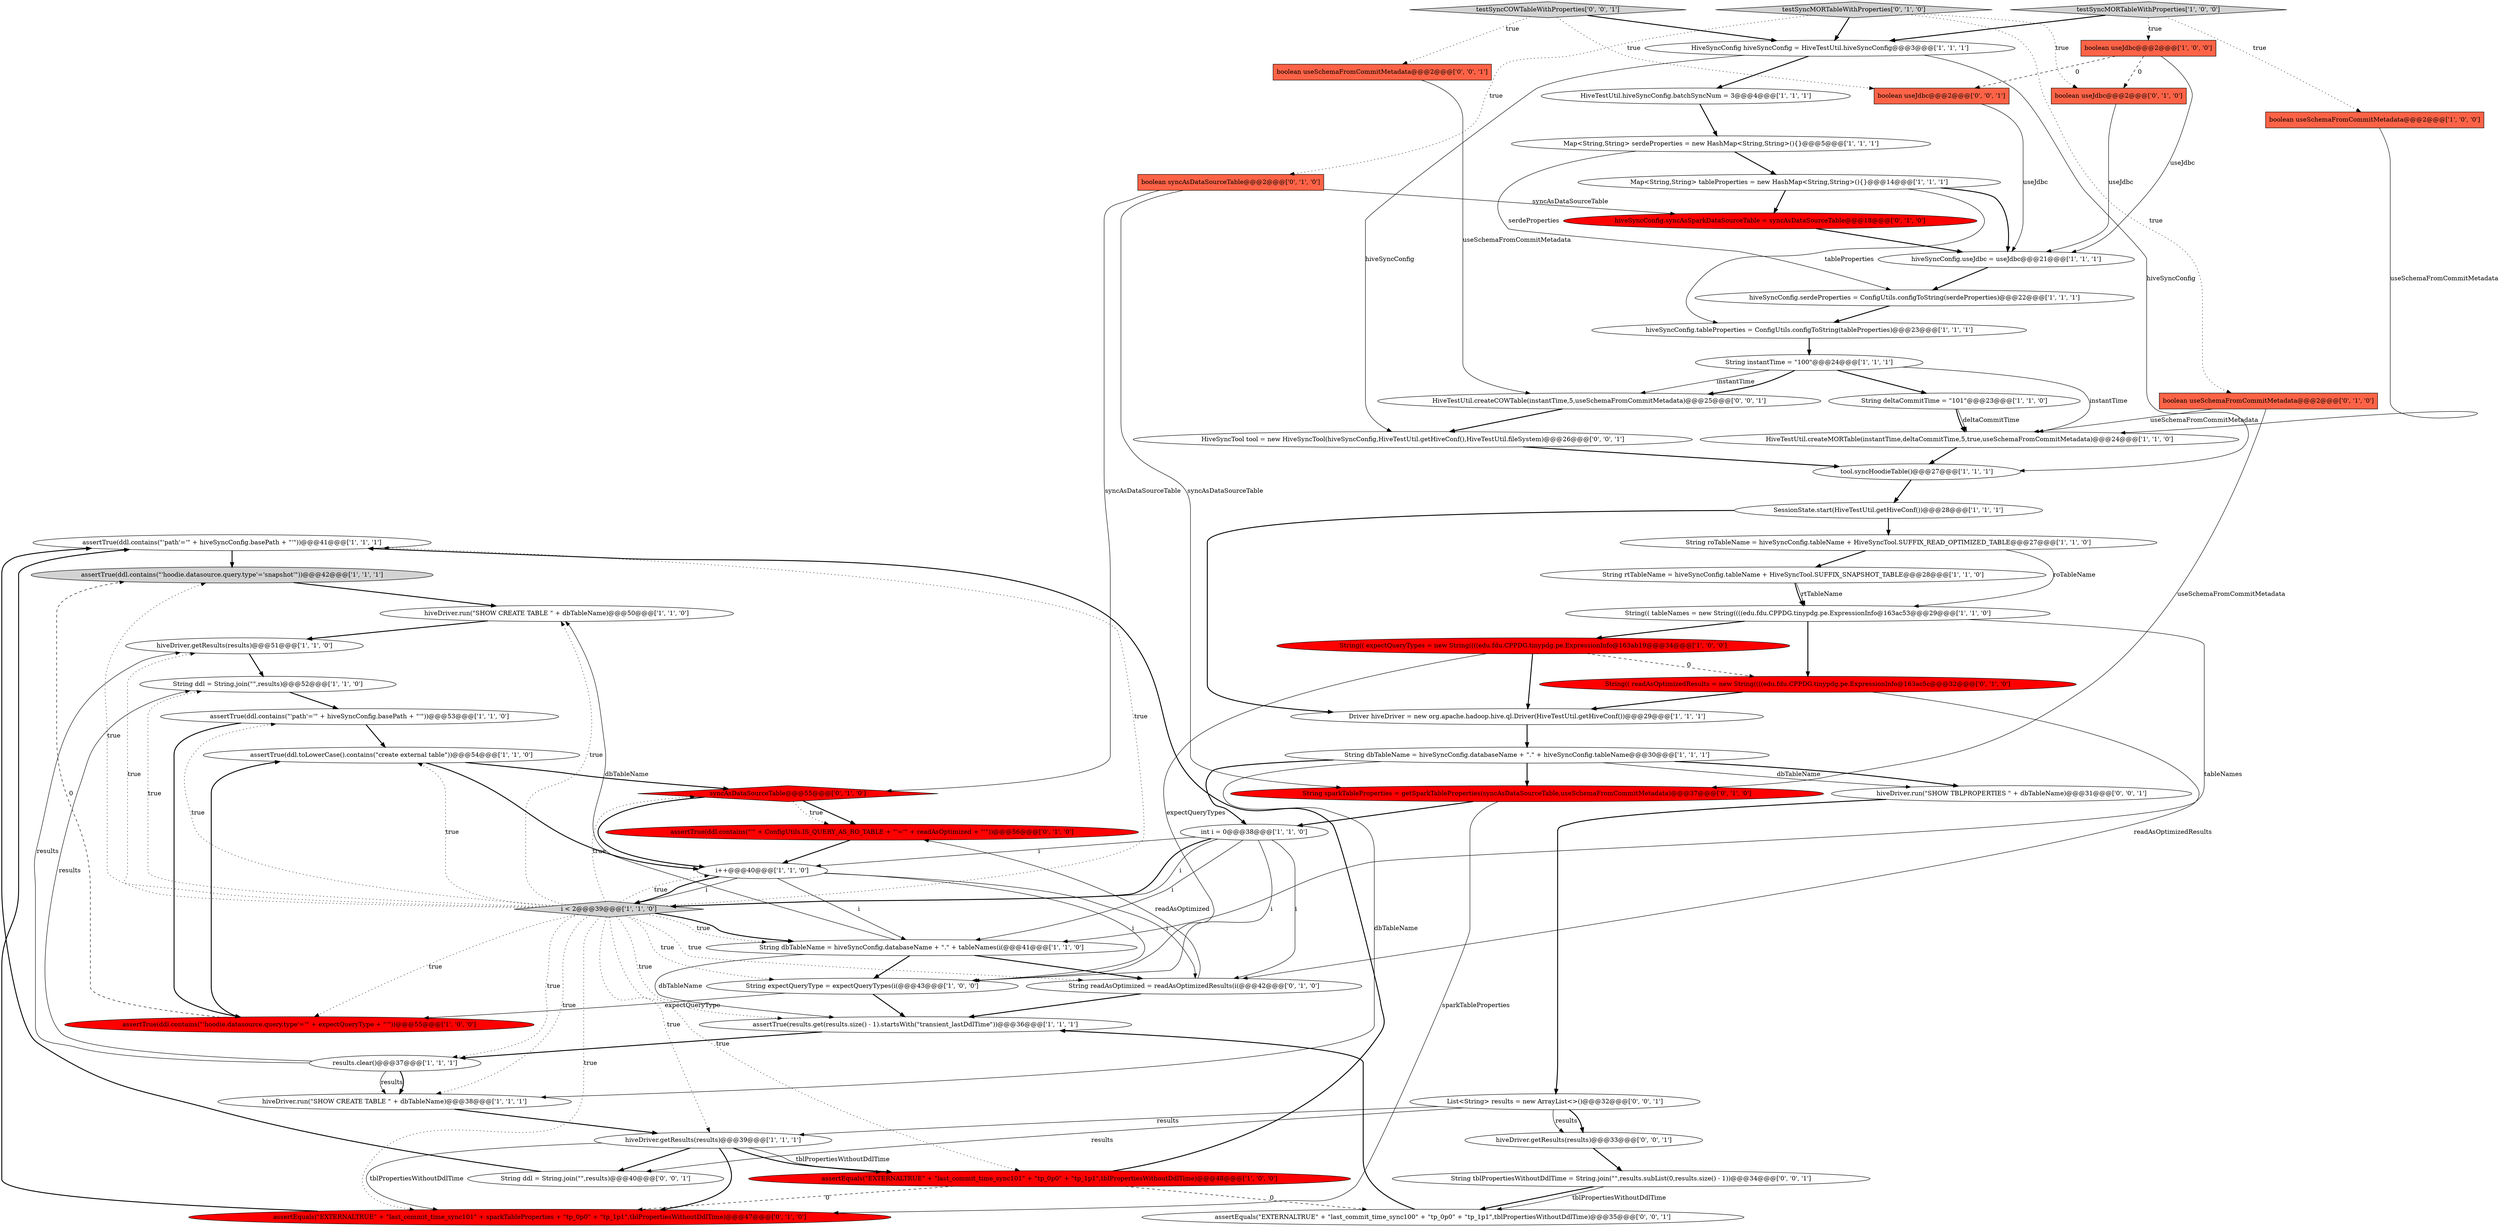 digraph {
10 [style = filled, label = "assertTrue(ddl.contains(\"'path'='\" + hiveSyncConfig.basePath + \"'\"))@@@41@@@['1', '1', '1']", fillcolor = white, shape = ellipse image = "AAA0AAABBB1BBB"];
19 [style = filled, label = "String dbTableName = hiveSyncConfig.databaseName + \".\" + hiveSyncConfig.tableName@@@30@@@['1', '1', '1']", fillcolor = white, shape = ellipse image = "AAA0AAABBB1BBB"];
27 [style = filled, label = "Map<String,String> tableProperties = new HashMap<String,String>(){}@@@14@@@['1', '1', '1']", fillcolor = white, shape = ellipse image = "AAA0AAABBB1BBB"];
14 [style = filled, label = "String(( expectQueryTypes = new String((((edu.fdu.CPPDG.tinypdg.pe.ExpressionInfo@163ab19@@@34@@@['1', '0', '0']", fillcolor = red, shape = ellipse image = "AAA1AAABBB1BBB"];
42 [style = filled, label = "syncAsDataSourceTable@@@55@@@['0', '1', '0']", fillcolor = red, shape = diamond image = "AAA1AAABBB2BBB"];
2 [style = filled, label = "SessionState.start(HiveTestUtil.getHiveConf())@@@28@@@['1', '1', '1']", fillcolor = white, shape = ellipse image = "AAA0AAABBB1BBB"];
39 [style = filled, label = "String readAsOptimized = readAsOptimizedResults(i(@@@42@@@['0', '1', '0']", fillcolor = white, shape = ellipse image = "AAA0AAABBB2BBB"];
53 [style = filled, label = "hiveDriver.getResults(results)@@@33@@@['0', '0', '1']", fillcolor = white, shape = ellipse image = "AAA0AAABBB3BBB"];
34 [style = filled, label = "results.clear()@@@37@@@['1', '1', '1']", fillcolor = white, shape = ellipse image = "AAA0AAABBB1BBB"];
4 [style = filled, label = "i < 2@@@39@@@['1', '1', '0']", fillcolor = lightgray, shape = diamond image = "AAA0AAABBB1BBB"];
51 [style = filled, label = "String ddl = String.join(\"\",results)@@@40@@@['0', '0', '1']", fillcolor = white, shape = ellipse image = "AAA0AAABBB3BBB"];
40 [style = filled, label = "boolean useSchemaFromCommitMetadata@@@2@@@['0', '1', '0']", fillcolor = tomato, shape = box image = "AAA0AAABBB2BBB"];
22 [style = filled, label = "String instantTime = \"100\"@@@24@@@['1', '1', '1']", fillcolor = white, shape = ellipse image = "AAA0AAABBB1BBB"];
54 [style = filled, label = "testSyncCOWTableWithProperties['0', '0', '1']", fillcolor = lightgray, shape = diamond image = "AAA0AAABBB3BBB"];
48 [style = filled, label = "hiveSyncConfig.syncAsSparkDataSourceTable = syncAsDataSourceTable@@@18@@@['0', '1', '0']", fillcolor = red, shape = ellipse image = "AAA1AAABBB2BBB"];
8 [style = filled, label = "hiveDriver.run(\"SHOW CREATE TABLE \" + dbTableName)@@@50@@@['1', '1', '0']", fillcolor = white, shape = ellipse image = "AAA0AAABBB1BBB"];
57 [style = filled, label = "List<String> results = new ArrayList<>()@@@32@@@['0', '0', '1']", fillcolor = white, shape = ellipse image = "AAA0AAABBB3BBB"];
47 [style = filled, label = "String(( readAsOptimizedResults = new String((((edu.fdu.CPPDG.tinypdg.pe.ExpressionInfo@163ac5c@@@32@@@['0', '1', '0']", fillcolor = red, shape = ellipse image = "AAA1AAABBB2BBB"];
3 [style = filled, label = "String(( tableNames = new String((((edu.fdu.CPPDG.tinypdg.pe.ExpressionInfo@163ac53@@@29@@@['1', '1', '0']", fillcolor = white, shape = ellipse image = "AAA0AAABBB1BBB"];
59 [style = filled, label = "assertEquals(\"EXTERNALTRUE\" + \"last_commit_time_sync100\" + \"tp_0p0\" + \"tp_1p1\",tblPropertiesWithoutDdlTime)@@@35@@@['0', '0', '1']", fillcolor = white, shape = ellipse image = "AAA0AAABBB3BBB"];
44 [style = filled, label = "assertTrue(ddl.contains(\"'\" + ConfigUtils.IS_QUERY_AS_RO_TABLE + \"'='\" + readAsOptimized + \"'\"))@@@56@@@['0', '1', '0']", fillcolor = red, shape = ellipse image = "AAA1AAABBB2BBB"];
15 [style = filled, label = "hiveDriver.getResults(results)@@@39@@@['1', '1', '1']", fillcolor = white, shape = ellipse image = "AAA0AAABBB1BBB"];
41 [style = filled, label = "boolean syncAsDataSourceTable@@@2@@@['0', '1', '0']", fillcolor = tomato, shape = box image = "AAA0AAABBB2BBB"];
56 [style = filled, label = "String tblPropertiesWithoutDdlTime = String.join(\"\",results.subList(0,results.size() - 1))@@@34@@@['0', '0', '1']", fillcolor = white, shape = ellipse image = "AAA0AAABBB3BBB"];
16 [style = filled, label = "String roTableName = hiveSyncConfig.tableName + HiveSyncTool.SUFFIX_READ_OPTIMIZED_TABLE@@@27@@@['1', '1', '0']", fillcolor = white, shape = ellipse image = "AAA0AAABBB1BBB"];
30 [style = filled, label = "assertTrue(ddl.toLowerCase().contains(\"create external table\"))@@@54@@@['1', '1', '0']", fillcolor = white, shape = ellipse image = "AAA0AAABBB1BBB"];
1 [style = filled, label = "hiveSyncConfig.serdeProperties = ConfigUtils.configToString(serdeProperties)@@@22@@@['1', '1', '1']", fillcolor = white, shape = ellipse image = "AAA0AAABBB1BBB"];
38 [style = filled, label = "assertTrue(results.get(results.size() - 1).startsWith(\"transient_lastDdlTime\"))@@@36@@@['1', '1', '1']", fillcolor = white, shape = ellipse image = "AAA0AAABBB1BBB"];
45 [style = filled, label = "testSyncMORTableWithProperties['0', '1', '0']", fillcolor = lightgray, shape = diamond image = "AAA0AAABBB2BBB"];
50 [style = filled, label = "hiveDriver.run(\"SHOW TBLPROPERTIES \" + dbTableName)@@@31@@@['0', '0', '1']", fillcolor = white, shape = ellipse image = "AAA0AAABBB3BBB"];
26 [style = filled, label = "assertTrue(ddl.contains(\"'hoodie.datasource.query.type'='snapshot'\"))@@@42@@@['1', '1', '1']", fillcolor = lightgray, shape = ellipse image = "AAA0AAABBB1BBB"];
49 [style = filled, label = "String sparkTableProperties = getSparkTableProperties(syncAsDataSourceTable,useSchemaFromCommitMetadata)@@@37@@@['0', '1', '0']", fillcolor = red, shape = ellipse image = "AAA1AAABBB2BBB"];
52 [style = filled, label = "boolean useSchemaFromCommitMetadata@@@2@@@['0', '0', '1']", fillcolor = tomato, shape = box image = "AAA0AAABBB3BBB"];
55 [style = filled, label = "HiveSyncTool tool = new HiveSyncTool(hiveSyncConfig,HiveTestUtil.getHiveConf(),HiveTestUtil.fileSystem)@@@26@@@['0', '0', '1']", fillcolor = white, shape = ellipse image = "AAA0AAABBB3BBB"];
60 [style = filled, label = "boolean useJdbc@@@2@@@['0', '0', '1']", fillcolor = tomato, shape = box image = "AAA0AAABBB3BBB"];
28 [style = filled, label = "i++@@@40@@@['1', '1', '0']", fillcolor = white, shape = ellipse image = "AAA0AAABBB1BBB"];
58 [style = filled, label = "HiveTestUtil.createCOWTable(instantTime,5,useSchemaFromCommitMetadata)@@@25@@@['0', '0', '1']", fillcolor = white, shape = ellipse image = "AAA0AAABBB3BBB"];
46 [style = filled, label = "boolean useJdbc@@@2@@@['0', '1', '0']", fillcolor = tomato, shape = box image = "AAA1AAABBB2BBB"];
31 [style = filled, label = "HiveSyncConfig hiveSyncConfig = HiveTestUtil.hiveSyncConfig@@@3@@@['1', '1', '1']", fillcolor = white, shape = ellipse image = "AAA0AAABBB1BBB"];
17 [style = filled, label = "int i = 0@@@38@@@['1', '1', '0']", fillcolor = white, shape = ellipse image = "AAA0AAABBB1BBB"];
6 [style = filled, label = "String deltaCommitTime = \"101\"@@@23@@@['1', '1', '0']", fillcolor = white, shape = ellipse image = "AAA0AAABBB1BBB"];
7 [style = filled, label = "hiveDriver.run(\"SHOW CREATE TABLE \" + dbTableName)@@@38@@@['1', '1', '1']", fillcolor = white, shape = ellipse image = "AAA0AAABBB1BBB"];
9 [style = filled, label = "hiveSyncConfig.useJdbc = useJdbc@@@21@@@['1', '1', '1']", fillcolor = white, shape = ellipse image = "AAA0AAABBB1BBB"];
18 [style = filled, label = "boolean useJdbc@@@2@@@['1', '0', '0']", fillcolor = tomato, shape = box image = "AAA1AAABBB1BBB"];
21 [style = filled, label = "hiveDriver.getResults(results)@@@51@@@['1', '1', '0']", fillcolor = white, shape = ellipse image = "AAA0AAABBB1BBB"];
43 [style = filled, label = "assertEquals(\"EXTERNALTRUE\" + \"last_commit_time_sync101\" + sparkTableProperties + \"tp_0p0\" + \"tp_1p1\",tblPropertiesWithoutDdlTime)@@@47@@@['0', '1', '0']", fillcolor = red, shape = ellipse image = "AAA1AAABBB2BBB"];
13 [style = filled, label = "HiveTestUtil.createMORTable(instantTime,deltaCommitTime,5,true,useSchemaFromCommitMetadata)@@@24@@@['1', '1', '0']", fillcolor = white, shape = ellipse image = "AAA0AAABBB1BBB"];
33 [style = filled, label = "Driver hiveDriver = new org.apache.hadoop.hive.ql.Driver(HiveTestUtil.getHiveConf())@@@29@@@['1', '1', '1']", fillcolor = white, shape = ellipse image = "AAA0AAABBB1BBB"];
32 [style = filled, label = "assertTrue(ddl.contains(\"'path'='\" + hiveSyncConfig.basePath + \"'\"))@@@53@@@['1', '1', '0']", fillcolor = white, shape = ellipse image = "AAA0AAABBB1BBB"];
35 [style = filled, label = "assertTrue(ddl.contains(\"'hoodie.datasource.query.type'='\" + expectQueryType + \"'\"))@@@55@@@['1', '0', '0']", fillcolor = red, shape = ellipse image = "AAA1AAABBB1BBB"];
20 [style = filled, label = "HiveTestUtil.hiveSyncConfig.batchSyncNum = 3@@@4@@@['1', '1', '1']", fillcolor = white, shape = ellipse image = "AAA0AAABBB1BBB"];
29 [style = filled, label = "hiveSyncConfig.tableProperties = ConfigUtils.configToString(tableProperties)@@@23@@@['1', '1', '1']", fillcolor = white, shape = ellipse image = "AAA0AAABBB1BBB"];
11 [style = filled, label = "Map<String,String> serdeProperties = new HashMap<String,String>(){}@@@5@@@['1', '1', '1']", fillcolor = white, shape = ellipse image = "AAA0AAABBB1BBB"];
37 [style = filled, label = "String expectQueryType = expectQueryTypes(i(@@@43@@@['1', '0', '0']", fillcolor = white, shape = ellipse image = "AAA0AAABBB1BBB"];
24 [style = filled, label = "String ddl = String.join(\"\",results)@@@52@@@['1', '1', '0']", fillcolor = white, shape = ellipse image = "AAA0AAABBB1BBB"];
23 [style = filled, label = "testSyncMORTableWithProperties['1', '0', '0']", fillcolor = lightgray, shape = diamond image = "AAA0AAABBB1BBB"];
12 [style = filled, label = "assertEquals(\"EXTERNALTRUE\" + \"last_commit_time_sync101\" + \"tp_0p0\" + \"tp_1p1\",tblPropertiesWithoutDdlTime)@@@48@@@['1', '0', '0']", fillcolor = red, shape = ellipse image = "AAA1AAABBB1BBB"];
36 [style = filled, label = "String dbTableName = hiveSyncConfig.databaseName + \".\" + tableNames(i(@@@41@@@['1', '1', '0']", fillcolor = white, shape = ellipse image = "AAA0AAABBB1BBB"];
5 [style = filled, label = "boolean useSchemaFromCommitMetadata@@@2@@@['1', '0', '0']", fillcolor = tomato, shape = box image = "AAA0AAABBB1BBB"];
0 [style = filled, label = "String rtTableName = hiveSyncConfig.tableName + HiveSyncTool.SUFFIX_SNAPSHOT_TABLE@@@28@@@['1', '1', '0']", fillcolor = white, shape = ellipse image = "AAA0AAABBB1BBB"];
25 [style = filled, label = "tool.syncHoodieTable()@@@27@@@['1', '1', '1']", fillcolor = white, shape = ellipse image = "AAA0AAABBB1BBB"];
28->4 [style = solid, label="i"];
32->35 [style = bold, label=""];
16->0 [style = bold, label=""];
4->38 [style = dotted, label="true"];
27->29 [style = solid, label="tableProperties"];
57->15 [style = solid, label="results"];
27->9 [style = bold, label=""];
24->32 [style = bold, label=""];
23->5 [style = dotted, label="true"];
4->7 [style = dotted, label="true"];
21->24 [style = bold, label=""];
18->46 [style = dashed, label="0"];
45->31 [style = bold, label=""];
18->9 [style = solid, label="useJdbc"];
47->33 [style = bold, label=""];
51->10 [style = bold, label=""];
22->58 [style = solid, label="instantTime"];
4->30 [style = dotted, label="true"];
54->52 [style = dotted, label="true"];
12->43 [style = dashed, label="0"];
45->40 [style = dotted, label="true"];
12->10 [style = bold, label=""];
30->28 [style = bold, label=""];
42->44 [style = bold, label=""];
23->18 [style = dotted, label="true"];
37->38 [style = bold, label=""];
35->26 [style = dashed, label="0"];
6->13 [style = solid, label="deltaCommitTime"];
39->38 [style = bold, label=""];
22->13 [style = solid, label="instantTime"];
4->42 [style = dotted, label="true"];
28->37 [style = solid, label="i"];
4->36 [style = dotted, label="true"];
4->36 [style = bold, label=""];
4->24 [style = dotted, label="true"];
31->20 [style = bold, label=""];
2->16 [style = bold, label=""];
0->3 [style = bold, label=""];
13->25 [style = bold, label=""];
16->3 [style = solid, label="roTableName"];
30->42 [style = bold, label=""];
14->47 [style = dashed, label="0"];
4->35 [style = dotted, label="true"];
41->42 [style = solid, label="syncAsDataSourceTable"];
10->26 [style = bold, label=""];
41->48 [style = solid, label="syncAsDataSourceTable"];
25->2 [style = bold, label=""];
4->28 [style = dotted, label="true"];
55->25 [style = bold, label=""];
60->9 [style = solid, label="useJdbc"];
54->60 [style = dotted, label="true"];
12->59 [style = dashed, label="0"];
17->39 [style = solid, label="i"];
2->33 [style = bold, label=""];
43->10 [style = bold, label=""];
53->56 [style = bold, label=""];
15->12 [style = bold, label=""];
49->17 [style = bold, label=""];
36->37 [style = bold, label=""];
9->1 [style = bold, label=""];
4->32 [style = dotted, label="true"];
11->1 [style = solid, label="serdeProperties"];
57->53 [style = solid, label="results"];
57->53 [style = bold, label=""];
4->26 [style = dotted, label="true"];
22->6 [style = bold, label=""];
36->38 [style = solid, label="dbTableName"];
57->51 [style = solid, label="results"];
31->55 [style = solid, label="hiveSyncConfig"];
23->31 [style = bold, label=""];
40->49 [style = solid, label="useSchemaFromCommitMetadata"];
42->44 [style = dotted, label="true"];
28->39 [style = solid, label="i"];
4->10 [style = dotted, label="true"];
45->46 [style = dotted, label="true"];
17->37 [style = solid, label="i"];
49->43 [style = solid, label="sparkTableProperties"];
36->8 [style = solid, label="dbTableName"];
17->36 [style = solid, label="i"];
34->24 [style = solid, label="results"];
26->8 [style = bold, label=""];
3->47 [style = bold, label=""];
19->50 [style = bold, label=""];
19->17 [style = bold, label=""];
4->15 [style = dotted, label="true"];
32->30 [style = bold, label=""];
17->28 [style = solid, label="i"];
45->41 [style = dotted, label="true"];
36->39 [style = bold, label=""];
4->21 [style = dotted, label="true"];
18->60 [style = dashed, label="0"];
4->37 [style = dotted, label="true"];
31->25 [style = solid, label="hiveSyncConfig"];
22->58 [style = bold, label=""];
5->13 [style = solid, label="useSchemaFromCommitMetadata"];
40->13 [style = solid, label="useSchemaFromCommitMetadata"];
6->13 [style = bold, label=""];
50->57 [style = bold, label=""];
19->7 [style = solid, label="dbTableName"];
15->43 [style = bold, label=""];
47->39 [style = solid, label="readAsOptimizedResults"];
52->58 [style = solid, label="useSchemaFromCommitMetadata"];
38->34 [style = bold, label=""];
7->15 [style = bold, label=""];
33->19 [style = bold, label=""];
1->29 [style = bold, label=""];
42->28 [style = bold, label=""];
4->12 [style = dotted, label="true"];
35->30 [style = bold, label=""];
56->59 [style = bold, label=""];
17->4 [style = bold, label=""];
0->3 [style = solid, label="rtTableName"];
41->49 [style = solid, label="syncAsDataSourceTable"];
20->11 [style = bold, label=""];
4->43 [style = dotted, label="true"];
34->7 [style = solid, label="results"];
56->59 [style = solid, label="tblPropertiesWithoutDdlTime"];
17->4 [style = solid, label="i"];
14->37 [style = solid, label="expectQueryTypes"];
37->35 [style = solid, label="expectQueryType"];
3->14 [style = bold, label=""];
4->39 [style = dotted, label="true"];
28->36 [style = solid, label="i"];
34->21 [style = solid, label="results"];
4->8 [style = dotted, label="true"];
34->7 [style = bold, label=""];
59->38 [style = bold, label=""];
48->9 [style = bold, label=""];
58->55 [style = bold, label=""];
3->36 [style = solid, label="tableNames"];
14->33 [style = bold, label=""];
39->44 [style = solid, label="readAsOptimized"];
19->50 [style = solid, label="dbTableName"];
54->31 [style = bold, label=""];
46->9 [style = solid, label="useJdbc"];
19->49 [style = bold, label=""];
44->28 [style = bold, label=""];
27->48 [style = bold, label=""];
8->21 [style = bold, label=""];
4->34 [style = dotted, label="true"];
29->22 [style = bold, label=""];
15->12 [style = solid, label="tblPropertiesWithoutDdlTime"];
15->43 [style = solid, label="tblPropertiesWithoutDdlTime"];
28->4 [style = bold, label=""];
11->27 [style = bold, label=""];
15->51 [style = bold, label=""];
}
